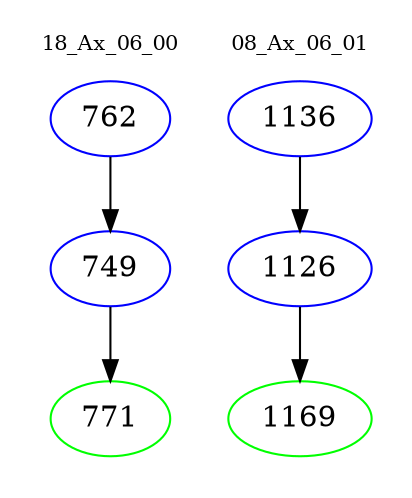 digraph{
subgraph cluster_0 {
color = white
label = "18_Ax_06_00";
fontsize=10;
T0_762 [label="762", color="blue"]
T0_762 -> T0_749 [color="black"]
T0_749 [label="749", color="blue"]
T0_749 -> T0_771 [color="black"]
T0_771 [label="771", color="green"]
}
subgraph cluster_1 {
color = white
label = "08_Ax_06_01";
fontsize=10;
T1_1136 [label="1136", color="blue"]
T1_1136 -> T1_1126 [color="black"]
T1_1126 [label="1126", color="blue"]
T1_1126 -> T1_1169 [color="black"]
T1_1169 [label="1169", color="green"]
}
}
